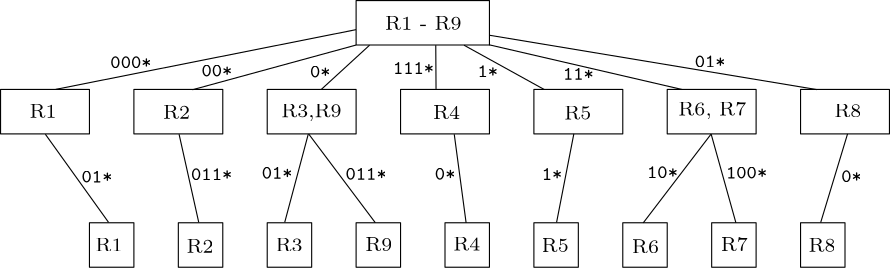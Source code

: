 <?xml version="1.0"?>
<!DOCTYPE ipe SYSTEM "ipe.dtd">
<ipe version="70218" creator="Ipe 7.2.28">
<info created="D:20241121160236" modified="D:20241121161433"/>
<ipestyle name="basic">
<symbol name="arrow/arc(spx)">
<path stroke="sym-stroke" fill="sym-stroke" pen="sym-pen">
0 0 m
-1 0.333 l
-1 -0.333 l
h
</path>
</symbol>
<symbol name="arrow/farc(spx)">
<path stroke="sym-stroke" fill="white" pen="sym-pen">
0 0 m
-1 0.333 l
-1 -0.333 l
h
</path>
</symbol>
<symbol name="arrow/ptarc(spx)">
<path stroke="sym-stroke" fill="sym-stroke" pen="sym-pen">
0 0 m
-1 0.333 l
-0.8 0 l
-1 -0.333 l
h
</path>
</symbol>
<symbol name="arrow/fptarc(spx)">
<path stroke="sym-stroke" fill="white" pen="sym-pen">
0 0 m
-1 0.333 l
-0.8 0 l
-1 -0.333 l
h
</path>
</symbol>
<symbol name="mark/circle(sx)" transformations="translations">
<path fill="sym-stroke">
0.6 0 0 0.6 0 0 e
0.4 0 0 0.4 0 0 e
</path>
</symbol>
<symbol name="mark/disk(sx)" transformations="translations">
<path fill="sym-stroke">
0.6 0 0 0.6 0 0 e
</path>
</symbol>
<symbol name="mark/fdisk(sfx)" transformations="translations">
<group>
<path fill="sym-fill">
0.5 0 0 0.5 0 0 e
</path>
<path fill="sym-stroke" fillrule="eofill">
0.6 0 0 0.6 0 0 e
0.4 0 0 0.4 0 0 e
</path>
</group>
</symbol>
<symbol name="mark/box(sx)" transformations="translations">
<path fill="sym-stroke" fillrule="eofill">
-0.6 -0.6 m
0.6 -0.6 l
0.6 0.6 l
-0.6 0.6 l
h
-0.4 -0.4 m
0.4 -0.4 l
0.4 0.4 l
-0.4 0.4 l
h
</path>
</symbol>
<symbol name="mark/square(sx)" transformations="translations">
<path fill="sym-stroke">
-0.6 -0.6 m
0.6 -0.6 l
0.6 0.6 l
-0.6 0.6 l
h
</path>
</symbol>
<symbol name="mark/fsquare(sfx)" transformations="translations">
<group>
<path fill="sym-fill">
-0.5 -0.5 m
0.5 -0.5 l
0.5 0.5 l
-0.5 0.5 l
h
</path>
<path fill="sym-stroke" fillrule="eofill">
-0.6 -0.6 m
0.6 -0.6 l
0.6 0.6 l
-0.6 0.6 l
h
-0.4 -0.4 m
0.4 -0.4 l
0.4 0.4 l
-0.4 0.4 l
h
</path>
</group>
</symbol>
<symbol name="mark/cross(sx)" transformations="translations">
<group>
<path fill="sym-stroke">
-0.43 -0.57 m
0.57 0.43 l
0.43 0.57 l
-0.57 -0.43 l
h
</path>
<path fill="sym-stroke">
-0.43 0.57 m
0.57 -0.43 l
0.43 -0.57 l
-0.57 0.43 l
h
</path>
</group>
</symbol>
<symbol name="arrow/fnormal(spx)">
<path stroke="sym-stroke" fill="white" pen="sym-pen">
0 0 m
-1 0.333 l
-1 -0.333 l
h
</path>
</symbol>
<symbol name="arrow/pointed(spx)">
<path stroke="sym-stroke" fill="sym-stroke" pen="sym-pen">
0 0 m
-1 0.333 l
-0.8 0 l
-1 -0.333 l
h
</path>
</symbol>
<symbol name="arrow/fpointed(spx)">
<path stroke="sym-stroke" fill="white" pen="sym-pen">
0 0 m
-1 0.333 l
-0.8 0 l
-1 -0.333 l
h
</path>
</symbol>
<symbol name="arrow/linear(spx)">
<path stroke="sym-stroke" pen="sym-pen">
-1 0.333 m
0 0 l
-1 -0.333 l
</path>
</symbol>
<symbol name="arrow/fdouble(spx)">
<path stroke="sym-stroke" fill="white" pen="sym-pen">
0 0 m
-1 0.333 l
-1 -0.333 l
h
-1 0 m
-2 0.333 l
-2 -0.333 l
h
</path>
</symbol>
<symbol name="arrow/double(spx)">
<path stroke="sym-stroke" fill="sym-stroke" pen="sym-pen">
0 0 m
-1 0.333 l
-1 -0.333 l
h
-1 0 m
-2 0.333 l
-2 -0.333 l
h
</path>
</symbol>
<symbol name="arrow/mid-normal(spx)">
<path stroke="sym-stroke" fill="sym-stroke" pen="sym-pen">
0.5 0 m
-0.5 0.333 l
-0.5 -0.333 l
h
</path>
</symbol>
<symbol name="arrow/mid-fnormal(spx)">
<path stroke="sym-stroke" fill="white" pen="sym-pen">
0.5 0 m
-0.5 0.333 l
-0.5 -0.333 l
h
</path>
</symbol>
<symbol name="arrow/mid-pointed(spx)">
<path stroke="sym-stroke" fill="sym-stroke" pen="sym-pen">
0.5 0 m
-0.5 0.333 l
-0.3 0 l
-0.5 -0.333 l
h
</path>
</symbol>
<symbol name="arrow/mid-fpointed(spx)">
<path stroke="sym-stroke" fill="white" pen="sym-pen">
0.5 0 m
-0.5 0.333 l
-0.3 0 l
-0.5 -0.333 l
h
</path>
</symbol>
<symbol name="arrow/mid-double(spx)">
<path stroke="sym-stroke" fill="sym-stroke" pen="sym-pen">
1 0 m
0 0.333 l
0 -0.333 l
h
0 0 m
-1 0.333 l
-1 -0.333 l
h
</path>
</symbol>
<symbol name="arrow/mid-fdouble(spx)">
<path stroke="sym-stroke" fill="white" pen="sym-pen">
1 0 m
0 0.333 l
0 -0.333 l
h
0 0 m
-1 0.333 l
-1 -0.333 l
h
</path>
</symbol>
<anglesize name="22.5 deg" value="22.5"/>
<anglesize name="30 deg" value="30"/>
<anglesize name="45 deg" value="45"/>
<anglesize name="60 deg" value="60"/>
<anglesize name="90 deg" value="90"/>
<arrowsize name="large" value="10"/>
<arrowsize name="small" value="5"/>
<arrowsize name="tiny" value="3"/>
<color name="blue" value="0 0 1"/>
<color name="brown" value="0.647 0.165 0.165"/>
<color name="darkblue" value="0 0 0.545"/>
<color name="darkcyan" value="0 0.545 0.545"/>
<color name="darkgray" value="0.663"/>
<color name="darkgreen" value="0 0.392 0"/>
<color name="darkmagenta" value="0.545 0 0.545"/>
<color name="darkorange" value="1 0.549 0"/>
<color name="darkred" value="0.545 0 0"/>
<color name="gold" value="1 0.843 0"/>
<color name="gray" value="0.745"/>
<color name="green" value="0 1 0"/>
<color name="lightblue" value="0.678 0.847 0.902"/>
<color name="lightcyan" value="0.878 1 1"/>
<color name="lightgray" value="0.827"/>
<color name="lightgreen" value="0.565 0.933 0.565"/>
<color name="lightyellow" value="1 1 0.878"/>
<color name="navy" value="0 0 0.502"/>
<color name="orange" value="1 0.647 0"/>
<color name="pink" value="1 0.753 0.796"/>
<color name="purple" value="0.627 0.125 0.941"/>
<color name="red" value="1 0 0"/>
<color name="seagreen" value="0.18 0.545 0.341"/>
<color name="turquoise" value="0.251 0.878 0.816"/>
<color name="violet" value="0.933 0.51 0.933"/>
<color name="yellow" value="1 1 0"/>
<dashstyle name="dash dot dotted" value="[4 2 1 2 1 2] 0"/>
<dashstyle name="dash dotted" value="[4 2 1 2] 0"/>
<dashstyle name="dashed" value="[4] 0"/>
<dashstyle name="dotted" value="[1 3] 0"/>
<gridsize name="10 pts (~3.5 mm)" value="10"/>
<gridsize name="14 pts (~5 mm)" value="14"/>
<gridsize name="16 pts (~6 mm)" value="16"/>
<gridsize name="20 pts (~7 mm)" value="20"/>
<gridsize name="28 pts (~10 mm)" value="28"/>
<gridsize name="32 pts (~12 mm)" value="32"/>
<gridsize name="4 pts" value="4"/>
<gridsize name="56 pts (~20 mm)" value="56"/>
<gridsize name="8 pts (~3 mm)" value="8"/>
<opacity name="10%" value="0.1"/>
<opacity name="30%" value="0.3"/>
<opacity name="50%" value="0.5"/>
<opacity name="75%" value="0.75"/>
<pen name="fat" value="1.2"/>
<pen name="heavier" value="0.8"/>
<pen name="ultrafat" value="2"/>
<symbolsize name="large" value="5"/>
<symbolsize name="small" value="2"/>
<symbolsize name="tiny" value="1.1"/>
<textsize name="Huge" value="\Huge"/>
<textsize name="LARGE" value="\LARGE"/>
<textsize name="Large" value="\Large"/>
<textsize name="footnote" value="\footnotesize"/>
<textsize name="huge" value="\huge"/>
<textsize name="large" value="\large"/>
<textsize name="script" value="\scriptsize"/>
<textsize name="small" value="\small"/>
<textsize name="tiny" value="\tiny"/>
<textstyle name="center" begin="\begin{center}" end="\end{center}"/>
<textstyle name="item" begin="\begin{itemize}\item{}" end="\end{itemize}"/>
<textstyle name="itemize" begin="\begin{itemize}" end="\end{itemize}"/>
<tiling name="falling" angle="-60" step="4" width="1"/>
<tiling name="rising" angle="30" step="4" width="1"/>
</ipestyle>
<page>
<layer name="alpha"/>
<view layers="alpha" active="alpha"/>
<path layer="alpha" stroke="black">
240 704 m
240 688 l
288 688 l
288 704 l
h
</path>
<path matrix="1 0 0 1 -32 0" stroke="black">
144 672 m
144 656 l
176 656 l
176 672 l
h
</path>
<path matrix="1 0 0 1 16 0" stroke="black">
144 672 m
144 656 l
176 656 l
176 672 l
h
</path>
<path matrix="1 0 0 1 64 0" stroke="black">
144 672 m
144 656 l
176 656 l
176 672 l
h
</path>
<path matrix="1 0 0 1 112 0" stroke="black">
144 672 m
144 656 l
176 656 l
176 672 l
h
</path>
<path matrix="1 0 0 1 160 0" stroke="black">
144 672 m
144 656 l
176 656 l
176 672 l
h
</path>
<path matrix="1 0 0 1 208 0" stroke="black">
144 672 m
144 656 l
176 656 l
176 672 l
h
</path>
<path matrix="1 0 0 1 256 0" stroke="black">
144 672 m
144 656 l
176 656 l
176 672 l
h
</path>
<path matrix="1 0 0 1 32 0" stroke="black">
112 624 m
112 608 l
128 608 l
128 624 l
h
</path>
<path matrix="1 0 0 1 64 0" stroke="black">
112 624 m
112 608 l
128 608 l
128 624 l
h
</path>
<path matrix="1 0 0 1 96 0" stroke="black">
112 624 m
112 608 l
128 608 l
128 624 l
h
</path>
<path matrix="1 0 0 1 128 0" stroke="black">
112 624 m
112 608 l
128 608 l
128 624 l
h
</path>
<path matrix="1 0 0 1 160 0" stroke="black">
112 624 m
112 608 l
128 608 l
128 624 l
h
</path>
<path matrix="1 0 0 1 192 0" stroke="black">
112 624 m
112 608 l
128 608 l
128 624 l
h
</path>
<path matrix="1 0 0 1 224 0" stroke="black">
112 624 m
112 608 l
128 608 l
128 624 l
h
</path>
<path matrix="1 0 0 1 256 0" stroke="black">
112 624 m
112 608 l
128 608 l
128 624 l
h
</path>
<path matrix="1 0 0 1 288 0" stroke="black">
112 624 m
112 608 l
128 608 l
128 624 l
h
</path>
<text matrix="1 0 0 1 1.80576 -1.6416" transformations="translations" pos="120.585 663.463" stroke="black" type="label" width="9.755" height="4.765" depth="0" valign="baseline" size="script">R1</text>
<text matrix="1 0 0 1 49.9045 -1.96958" transformations="translations" pos="120.585 663.463" stroke="black" type="label" width="9.755" height="4.765" depth="0" valign="baseline" size="script">R2</text>
<text matrix="1 0 0 1 92.422 -1.4771" transformations="translations" pos="120.585 663.463" stroke="black" type="label" width="21.766" height="4.771" depth="1.35" valign="baseline" size="script">R3,R9</text>
<text matrix="1 0 0 1 147.087 -2.13374" transformations="translations" pos="120.585 663.463" stroke="black" type="label" width="9.755" height="4.765" depth="0" valign="baseline" size="script">R4</text>
<text matrix="1 0 0 1 194.365 -2.2979" transformations="translations" pos="120.585 663.463" stroke="black" type="label" width="9.755" height="4.765" depth="0" valign="baseline" size="script">R5</text>
<text matrix="1 0 0 1 235.405 -0.820459" transformations="translations" pos="120.585 663.463" stroke="black" type="label" width="24.45" height="4.771" depth="1.35" valign="baseline" size="script">R6, R7</text>
<text matrix="1 0 0 1 291.548 -1.4771" transformations="translations" pos="120.585 663.463" stroke="black" type="label" width="9.755" height="4.765" depth="0" valign="baseline" size="script">R8</text>
<text matrix="1 0 0 1 129.85 30.0416" transformations="translations" pos="120.585 663.463" stroke="black" type="label" width="27.563" height="4.765" depth="0" valign="baseline" size="script">R1 - R9</text>
<path stroke="black">
239.967 693.525 m
131.872 672.03 l
</path>
<path stroke="black">
239.985 687.987 m
181.063 671.89 l
</path>
<path stroke="black">
244.846 687.936 m
227.436 671.985 l
</path>
<path stroke="black">
268.676 687.936 m
268.773 672.18 l
</path>
<path stroke="black">
278.839 687.926 m
307.736 671.965 l
</path>
<path stroke="black">
287.872 688.077 m
357.35 671.98 l
</path>
<path stroke="black">
287.947 691.52 m
405.897 671.937 l
</path>
<text matrix="-0.981196 0.193012 -0.193012 -0.981196 451.661 1316.14" transformations="translations" pos="171.638 682.454" stroke="black" type="label" width="14.82" height="4.262" depth="0" valign="baseline" size="script">\texttt{000*}</text>
<text matrix="-0.981196 0.193012 -0.193012 -0.981196 484.439 1313.12" transformations="translations" pos="171.638 682.454" stroke="black" type="label" width="11.115" height="4.262" depth="0" valign="baseline" size="script">\texttt{00*}</text>
<text matrix="-0.981196 0.193012 -0.193012 -0.981196 523.498 1312.79" transformations="translations" pos="171.638 682.454" stroke="black" type="label" width="7.41" height="4.262" depth="0" valign="baseline" size="script">\texttt{0*}</text>
<text matrix="-0.981196 0.193012 -0.193012 -0.981196 553.386 1314.08" transformations="translations" pos="171.638 682.454" stroke="black" type="label" width="14.82" height="4.262" depth="0" valign="baseline" size="script">\texttt{111*}</text>
<text matrix="-0.981196 0.193012 -0.193012 -0.981196 583.841 1312.92" transformations="translations" pos="171.638 682.454" stroke="black" type="label" width="7.41" height="4.262" depth="0" valign="baseline" size="script">\texttt{1*}</text>
<text matrix="-0.981196 0.193012 -0.193012 -0.981196 614.611 1311.95" transformations="translations" pos="171.638 682.454" stroke="black" type="label" width="11.115" height="4.262" depth="0" valign="baseline" size="script">\texttt{11*}</text>
<text matrix="-0.981196 0.193012 -0.193012 -0.981196 662.026 1316.42" transformations="translations" pos="171.638 682.454" stroke="black" type="label" width="11.115" height="4.262" depth="0" valign="baseline" size="script">\texttt{01*}</text>
<path stroke="black">
128.123 655.882 m
150.868 624.166 l
</path>
<path stroke="black">
176.266 655.882 m
183.342 624.166 l
</path>
<path stroke="black">
222.767 655.882 m
214.301 624.166 l
</path>
<path stroke="black">
222.893 656.009 m
246.901 624.039 l
</path>
<path stroke="black">
275.332 655.868 m
279.6 623.974 l
</path>
<path stroke="black">
318.382 656.018 m
312.167 624.124 l
</path>
<path stroke="black">
367.797 655.939 m
343.358 623.956 l
</path>
<path stroke="black">
367.815 655.916 m
376.731 623.977 l
</path>
<path stroke="black">
416.922 656.009 m
407.24 624.083 l
</path>
<text matrix="1 0 0 1 25.5382 -49.7874" transformations="translations" pos="120.585 663.463" stroke="black" type="label" width="9.755" height="4.765" depth="0" valign="baseline" size="script">R1</text>
<text matrix="1 0 0 1 58.3163 -50.2737" transformations="translations" pos="120.585 663.463" stroke="black" type="label" width="9.755" height="4.765" depth="0" valign="baseline" size="script">R2</text>
<text matrix="1 0 0 1 90.4136 -49.7874" transformations="translations" pos="120.585 663.463" stroke="black" type="label" width="9.755" height="4.765" depth="0" valign="baseline" size="script">R3</text>
<text matrix="1 0 0 1 122.698 -49.6091" transformations="translations" pos="120.585 663.463" stroke="black" type="label" width="9.755" height="4.765" depth="0" valign="baseline" size="script">R9</text>
<text matrix="1 0 0 1 154.357 -49.4729" transformations="translations" pos="120.585 663.463" stroke="black" type="label" width="9.755" height="4.765" depth="0" valign="baseline" size="script">R4</text>
<text matrix="1 0 0 1 186.2 -50.0157" transformations="translations" pos="120.585 663.463" stroke="black" type="label" width="9.755" height="4.765" depth="0" valign="baseline" size="script">R5</text>
<text matrix="1 0 0 1 218.675 -50.3947" transformations="translations" pos="120.585 663.463" stroke="black" type="label" width="9.755" height="4.765" depth="0" valign="baseline" size="script">R6</text>
<text matrix="1 0 0 1 250.644 -49.6366" transformations="translations" pos="120.585 663.463" stroke="black" type="label" width="9.755" height="4.765" depth="0" valign="baseline" size="script">R7</text>
<text matrix="1 0 0 1 282.234 -49.8893" transformations="translations" pos="120.585 663.463" stroke="black" type="label" width="9.755" height="4.765" depth="0" valign="baseline" size="script">R8</text>
<text matrix="-0.981196 0.193012 -0.193012 -0.981196 441.299 1274.95" transformations="translations" pos="171.638 682.454" stroke="black" type="label" width="11.115" height="4.262" depth="0" valign="baseline" size="script">\texttt{01*}</text>
<text matrix="-0.981196 0.193012 -0.193012 -0.981196 480.724 1275.83" transformations="translations" pos="171.638 682.454" stroke="black" type="label" width="14.82" height="4.262" depth="0" valign="baseline" size="script">\texttt{011*}</text>
<text matrix="-0.981196 0.193012 -0.193012 -0.981196 506.122 1276.34" transformations="translations" pos="171.638 682.454" stroke="black" type="label" width="11.115" height="4.262" depth="0" valign="baseline" size="script">\texttt{01*}</text>
<text matrix="-0.981196 0.193012 -0.193012 -0.981196 536.323 1275.96" transformations="translations" pos="171.638 682.454" stroke="black" type="label" width="14.82" height="4.262" depth="0" valign="baseline" size="script">\texttt{011*}</text>
<text matrix="-0.981196 0.193012 -0.193012 -0.981196 568.482 1276.02" transformations="translations" pos="171.638 682.454" stroke="black" type="label" width="7.41" height="4.262" depth="0" valign="baseline" size="script">\texttt{0*}</text>
<text matrix="-0.981196 0.193012 -0.193012 -0.981196 606.965 1275.9" transformations="translations" pos="171.638 682.454" stroke="black" type="label" width="7.41" height="4.262" depth="0" valign="baseline" size="script">\texttt{1*}</text>
<text matrix="-0.981196 0.193012 -0.193012 -0.981196 644.873 1276.53" transformations="translations" pos="171.638 682.454" stroke="black" type="label" width="11.115" height="4.262" depth="0" valign="baseline" size="script">\texttt{10*}</text>
<text matrix="-0.981196 0.193012 -0.193012 -0.981196 673.304 1276.4" transformations="translations" pos="171.638 682.454" stroke="black" type="label" width="14.82" height="4.262" depth="0" valign="baseline" size="script">\texttt{100*}</text>
<text matrix="-0.981196 0.193012 -0.193012 -0.981196 714.749 1275.04" transformations="translations" pos="171.638 682.454" stroke="black" type="label" width="7.41" height="4.262" depth="0" valign="baseline" size="script">\texttt{0*}</text>
</page>
</ipe>
